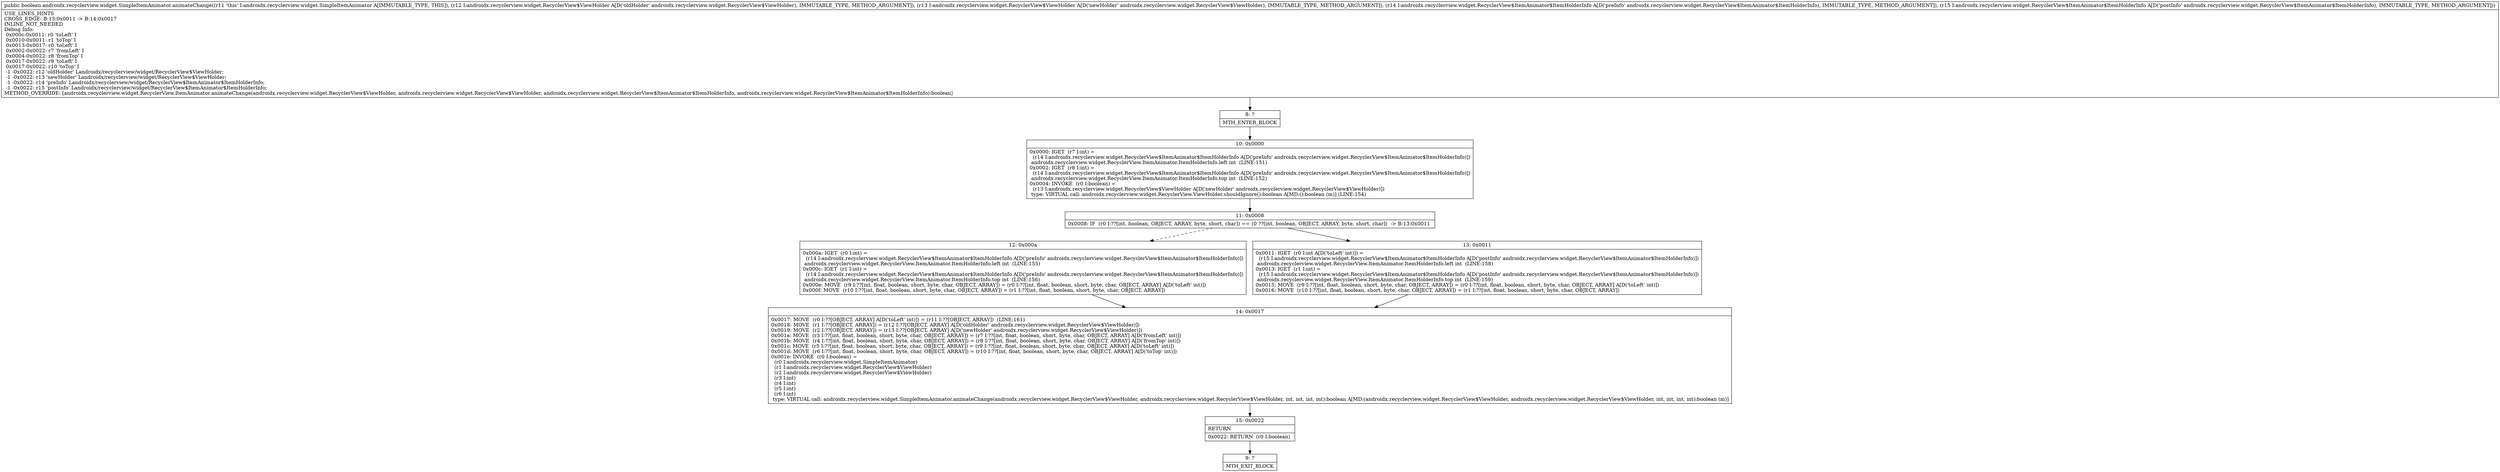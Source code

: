 digraph "CFG forandroidx.recyclerview.widget.SimpleItemAnimator.animateChange(Landroidx\/recyclerview\/widget\/RecyclerView$ViewHolder;Landroidx\/recyclerview\/widget\/RecyclerView$ViewHolder;Landroidx\/recyclerview\/widget\/RecyclerView$ItemAnimator$ItemHolderInfo;Landroidx\/recyclerview\/widget\/RecyclerView$ItemAnimator$ItemHolderInfo;)Z" {
Node_8 [shape=record,label="{8\:\ ?|MTH_ENTER_BLOCK\l}"];
Node_10 [shape=record,label="{10\:\ 0x0000|0x0000: IGET  (r7 I:int) = \l  (r14 I:androidx.recyclerview.widget.RecyclerView$ItemAnimator$ItemHolderInfo A[D('preInfo' androidx.recyclerview.widget.RecyclerView$ItemAnimator$ItemHolderInfo)])\l androidx.recyclerview.widget.RecyclerView.ItemAnimator.ItemHolderInfo.left int  (LINE:151)\l0x0002: IGET  (r8 I:int) = \l  (r14 I:androidx.recyclerview.widget.RecyclerView$ItemAnimator$ItemHolderInfo A[D('preInfo' androidx.recyclerview.widget.RecyclerView$ItemAnimator$ItemHolderInfo)])\l androidx.recyclerview.widget.RecyclerView.ItemAnimator.ItemHolderInfo.top int  (LINE:152)\l0x0004: INVOKE  (r0 I:boolean) = \l  (r13 I:androidx.recyclerview.widget.RecyclerView$ViewHolder A[D('newHolder' androidx.recyclerview.widget.RecyclerView$ViewHolder)])\l type: VIRTUAL call: androidx.recyclerview.widget.RecyclerView.ViewHolder.shouldIgnore():boolean A[MD:():boolean (m)] (LINE:154)\l}"];
Node_11 [shape=record,label="{11\:\ 0x0008|0x0008: IF  (r0 I:??[int, boolean, OBJECT, ARRAY, byte, short, char]) == (0 ??[int, boolean, OBJECT, ARRAY, byte, short, char])  \-\> B:13:0x0011 \l}"];
Node_12 [shape=record,label="{12\:\ 0x000a|0x000a: IGET  (r0 I:int) = \l  (r14 I:androidx.recyclerview.widget.RecyclerView$ItemAnimator$ItemHolderInfo A[D('preInfo' androidx.recyclerview.widget.RecyclerView$ItemAnimator$ItemHolderInfo)])\l androidx.recyclerview.widget.RecyclerView.ItemAnimator.ItemHolderInfo.left int  (LINE:155)\l0x000c: IGET  (r1 I:int) = \l  (r14 I:androidx.recyclerview.widget.RecyclerView$ItemAnimator$ItemHolderInfo A[D('preInfo' androidx.recyclerview.widget.RecyclerView$ItemAnimator$ItemHolderInfo)])\l androidx.recyclerview.widget.RecyclerView.ItemAnimator.ItemHolderInfo.top int  (LINE:156)\l0x000e: MOVE  (r9 I:??[int, float, boolean, short, byte, char, OBJECT, ARRAY]) = (r0 I:??[int, float, boolean, short, byte, char, OBJECT, ARRAY] A[D('toLeft' int)]) \l0x000f: MOVE  (r10 I:??[int, float, boolean, short, byte, char, OBJECT, ARRAY]) = (r1 I:??[int, float, boolean, short, byte, char, OBJECT, ARRAY]) \l}"];
Node_14 [shape=record,label="{14\:\ 0x0017|0x0017: MOVE  (r0 I:??[OBJECT, ARRAY] A[D('toLeft' int)]) = (r11 I:??[OBJECT, ARRAY])  (LINE:161)\l0x0018: MOVE  (r1 I:??[OBJECT, ARRAY]) = (r12 I:??[OBJECT, ARRAY] A[D('oldHolder' androidx.recyclerview.widget.RecyclerView$ViewHolder)]) \l0x0019: MOVE  (r2 I:??[OBJECT, ARRAY]) = (r13 I:??[OBJECT, ARRAY] A[D('newHolder' androidx.recyclerview.widget.RecyclerView$ViewHolder)]) \l0x001a: MOVE  (r3 I:??[int, float, boolean, short, byte, char, OBJECT, ARRAY]) = (r7 I:??[int, float, boolean, short, byte, char, OBJECT, ARRAY] A[D('fromLeft' int)]) \l0x001b: MOVE  (r4 I:??[int, float, boolean, short, byte, char, OBJECT, ARRAY]) = (r8 I:??[int, float, boolean, short, byte, char, OBJECT, ARRAY] A[D('fromTop' int)]) \l0x001c: MOVE  (r5 I:??[int, float, boolean, short, byte, char, OBJECT, ARRAY]) = (r9 I:??[int, float, boolean, short, byte, char, OBJECT, ARRAY] A[D('toLeft' int)]) \l0x001d: MOVE  (r6 I:??[int, float, boolean, short, byte, char, OBJECT, ARRAY]) = (r10 I:??[int, float, boolean, short, byte, char, OBJECT, ARRAY] A[D('toTop' int)]) \l0x001e: INVOKE  (r0 I:boolean) = \l  (r0 I:androidx.recyclerview.widget.SimpleItemAnimator)\l  (r1 I:androidx.recyclerview.widget.RecyclerView$ViewHolder)\l  (r2 I:androidx.recyclerview.widget.RecyclerView$ViewHolder)\l  (r3 I:int)\l  (r4 I:int)\l  (r5 I:int)\l  (r6 I:int)\l type: VIRTUAL call: androidx.recyclerview.widget.SimpleItemAnimator.animateChange(androidx.recyclerview.widget.RecyclerView$ViewHolder, androidx.recyclerview.widget.RecyclerView$ViewHolder, int, int, int, int):boolean A[MD:(androidx.recyclerview.widget.RecyclerView$ViewHolder, androidx.recyclerview.widget.RecyclerView$ViewHolder, int, int, int, int):boolean (m)]\l}"];
Node_15 [shape=record,label="{15\:\ 0x0022|RETURN\l|0x0022: RETURN  (r0 I:boolean) \l}"];
Node_9 [shape=record,label="{9\:\ ?|MTH_EXIT_BLOCK\l}"];
Node_13 [shape=record,label="{13\:\ 0x0011|0x0011: IGET  (r0 I:int A[D('toLeft' int)]) = \l  (r15 I:androidx.recyclerview.widget.RecyclerView$ItemAnimator$ItemHolderInfo A[D('postInfo' androidx.recyclerview.widget.RecyclerView$ItemAnimator$ItemHolderInfo)])\l androidx.recyclerview.widget.RecyclerView.ItemAnimator.ItemHolderInfo.left int  (LINE:158)\l0x0013: IGET  (r1 I:int) = \l  (r15 I:androidx.recyclerview.widget.RecyclerView$ItemAnimator$ItemHolderInfo A[D('postInfo' androidx.recyclerview.widget.RecyclerView$ItemAnimator$ItemHolderInfo)])\l androidx.recyclerview.widget.RecyclerView.ItemAnimator.ItemHolderInfo.top int  (LINE:159)\l0x0015: MOVE  (r9 I:??[int, float, boolean, short, byte, char, OBJECT, ARRAY]) = (r0 I:??[int, float, boolean, short, byte, char, OBJECT, ARRAY] A[D('toLeft' int)]) \l0x0016: MOVE  (r10 I:??[int, float, boolean, short, byte, char, OBJECT, ARRAY]) = (r1 I:??[int, float, boolean, short, byte, char, OBJECT, ARRAY]) \l}"];
MethodNode[shape=record,label="{public boolean androidx.recyclerview.widget.SimpleItemAnimator.animateChange((r11 'this' I:androidx.recyclerview.widget.SimpleItemAnimator A[IMMUTABLE_TYPE, THIS]), (r12 I:androidx.recyclerview.widget.RecyclerView$ViewHolder A[D('oldHolder' androidx.recyclerview.widget.RecyclerView$ViewHolder), IMMUTABLE_TYPE, METHOD_ARGUMENT]), (r13 I:androidx.recyclerview.widget.RecyclerView$ViewHolder A[D('newHolder' androidx.recyclerview.widget.RecyclerView$ViewHolder), IMMUTABLE_TYPE, METHOD_ARGUMENT]), (r14 I:androidx.recyclerview.widget.RecyclerView$ItemAnimator$ItemHolderInfo A[D('preInfo' androidx.recyclerview.widget.RecyclerView$ItemAnimator$ItemHolderInfo), IMMUTABLE_TYPE, METHOD_ARGUMENT]), (r15 I:androidx.recyclerview.widget.RecyclerView$ItemAnimator$ItemHolderInfo A[D('postInfo' androidx.recyclerview.widget.RecyclerView$ItemAnimator$ItemHolderInfo), IMMUTABLE_TYPE, METHOD_ARGUMENT]))  | USE_LINES_HINTS\lCROSS_EDGE: B:13:0x0011 \-\> B:14:0x0017\lINLINE_NOT_NEEDED\lDebug Info:\l  0x000c\-0x0011: r0 'toLeft' I\l  0x0010\-0x0011: r1 'toTop' I\l  0x0013\-0x0017: r0 'toLeft' I\l  0x0002\-0x0022: r7 'fromLeft' I\l  0x0004\-0x0022: r8 'fromTop' I\l  0x0017\-0x0022: r9 'toLeft' I\l  0x0017\-0x0022: r10 'toTop' I\l  \-1 \-0x0022: r12 'oldHolder' Landroidx\/recyclerview\/widget\/RecyclerView$ViewHolder;\l  \-1 \-0x0022: r13 'newHolder' Landroidx\/recyclerview\/widget\/RecyclerView$ViewHolder;\l  \-1 \-0x0022: r14 'preInfo' Landroidx\/recyclerview\/widget\/RecyclerView$ItemAnimator$ItemHolderInfo;\l  \-1 \-0x0022: r15 'postInfo' Landroidx\/recyclerview\/widget\/RecyclerView$ItemAnimator$ItemHolderInfo;\lMETHOD_OVERRIDE: [androidx.recyclerview.widget.RecyclerView.ItemAnimator.animateChange(androidx.recyclerview.widget.RecyclerView$ViewHolder, androidx.recyclerview.widget.RecyclerView$ViewHolder, androidx.recyclerview.widget.RecyclerView$ItemAnimator$ItemHolderInfo, androidx.recyclerview.widget.RecyclerView$ItemAnimator$ItemHolderInfo):boolean]\l}"];
MethodNode -> Node_8;Node_8 -> Node_10;
Node_10 -> Node_11;
Node_11 -> Node_12[style=dashed];
Node_11 -> Node_13;
Node_12 -> Node_14;
Node_14 -> Node_15;
Node_15 -> Node_9;
Node_13 -> Node_14;
}

